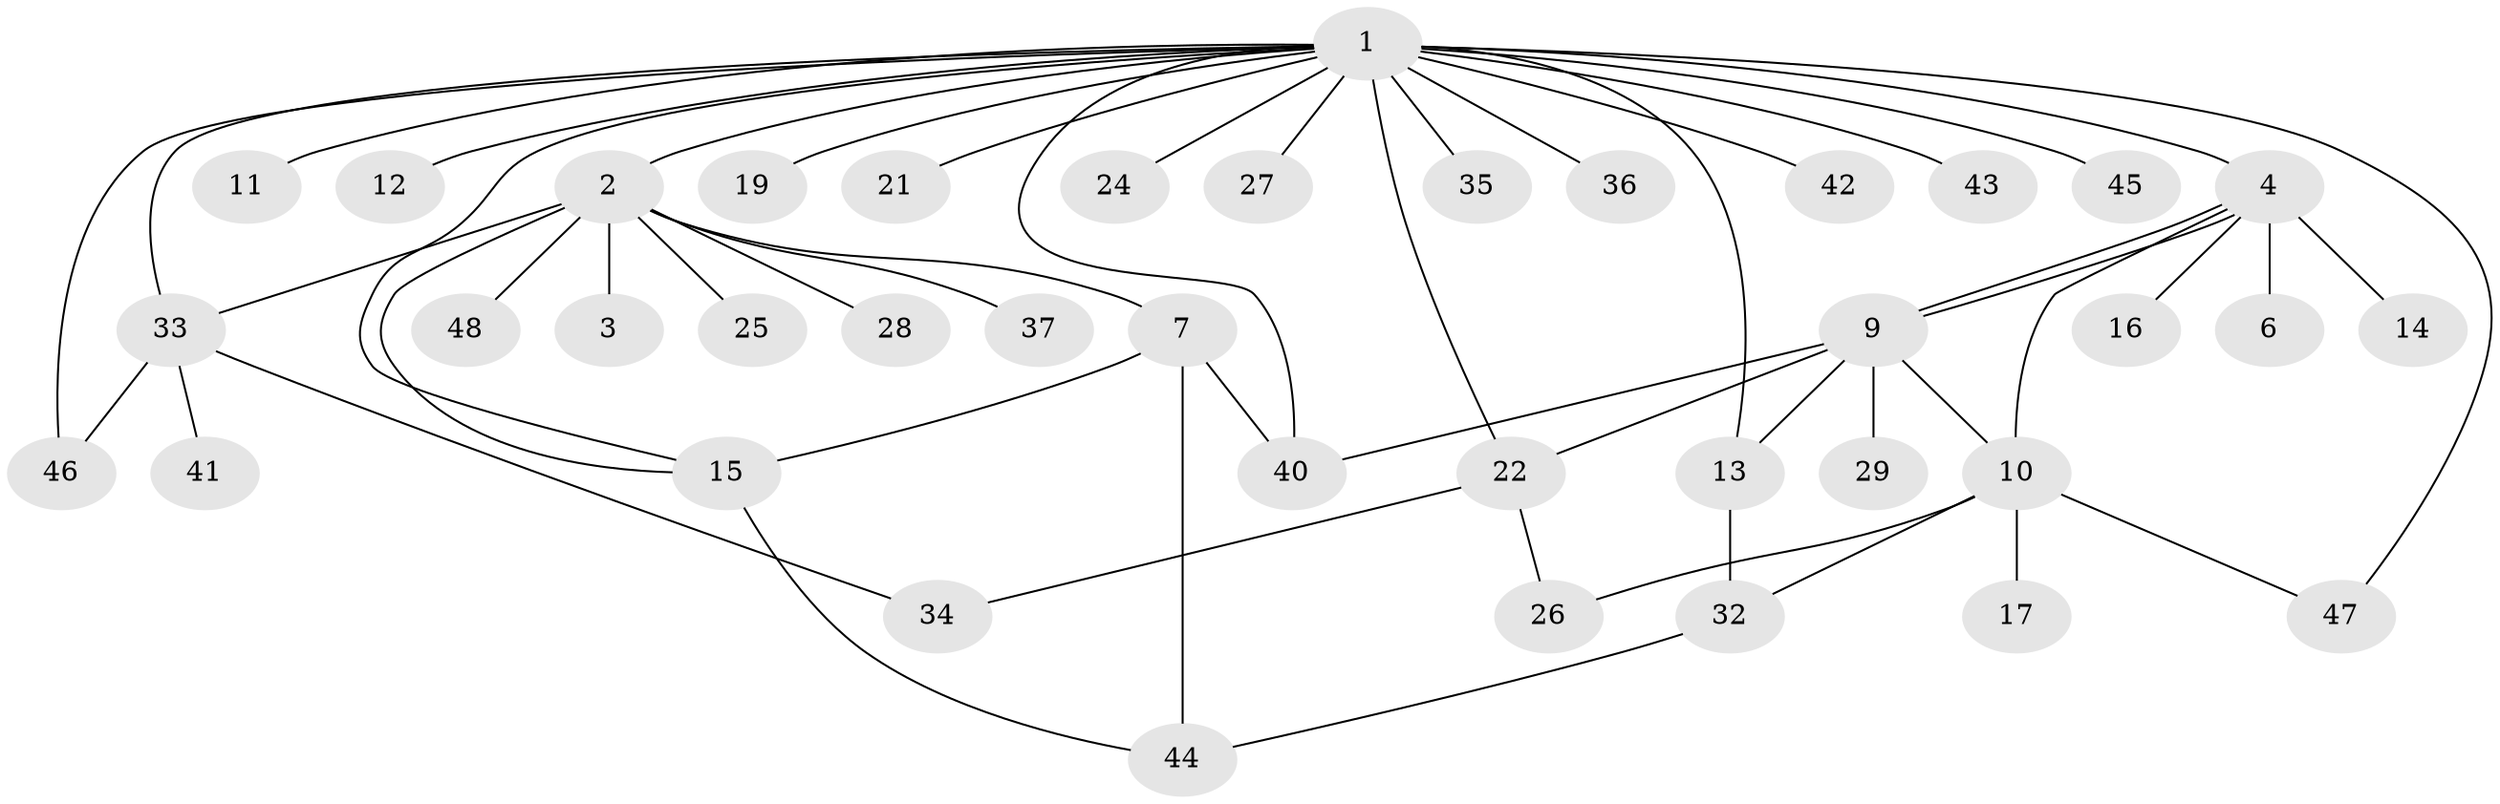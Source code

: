 // original degree distribution, {14: 0.037037037037037035, 10: 0.018518518518518517, 1: 0.5185185185185185, 7: 0.018518518518518517, 4: 0.018518518518518517, 3: 0.16666666666666666, 8: 0.018518518518518517, 6: 0.037037037037037035, 5: 0.037037037037037035, 2: 0.12962962962962962}
// Generated by graph-tools (version 1.1) at 2025/11/02/27/25 16:11:10]
// undirected, 39 vertices, 54 edges
graph export_dot {
graph [start="1"]
  node [color=gray90,style=filled];
  1 [super="+5"];
  2 [super="+30"];
  3;
  4 [super="+8"];
  6;
  7 [super="+18"];
  9 [super="+50"];
  10 [super="+39"];
  11;
  12;
  13 [super="+20"];
  14;
  15 [super="+31"];
  16;
  17;
  19;
  21;
  22 [super="+23"];
  24;
  25;
  26 [super="+54"];
  27;
  28;
  29;
  32 [super="+38"];
  33 [super="+53"];
  34;
  35;
  36;
  37;
  40 [super="+51"];
  41;
  42;
  43;
  44 [super="+49"];
  45;
  46 [super="+52"];
  47;
  48;
  1 -- 2;
  1 -- 4 [weight=2];
  1 -- 11;
  1 -- 13 [weight=3];
  1 -- 19;
  1 -- 22;
  1 -- 24;
  1 -- 33;
  1 -- 35;
  1 -- 36;
  1 -- 46;
  1 -- 42;
  1 -- 43;
  1 -- 12;
  1 -- 45;
  1 -- 15;
  1 -- 47;
  1 -- 21;
  1 -- 27;
  1 -- 40;
  2 -- 3;
  2 -- 7;
  2 -- 15;
  2 -- 25;
  2 -- 28;
  2 -- 33;
  2 -- 37;
  2 -- 48;
  4 -- 6;
  4 -- 9;
  4 -- 9;
  4 -- 10;
  4 -- 14;
  4 -- 16;
  7 -- 44;
  7 -- 40;
  7 -- 15;
  9 -- 29;
  9 -- 40;
  9 -- 22;
  9 -- 10;
  9 -- 13;
  10 -- 17;
  10 -- 26;
  10 -- 47;
  10 -- 32;
  13 -- 32;
  15 -- 44;
  22 -- 26;
  22 -- 34;
  32 -- 44;
  33 -- 34;
  33 -- 41;
  33 -- 46;
}
